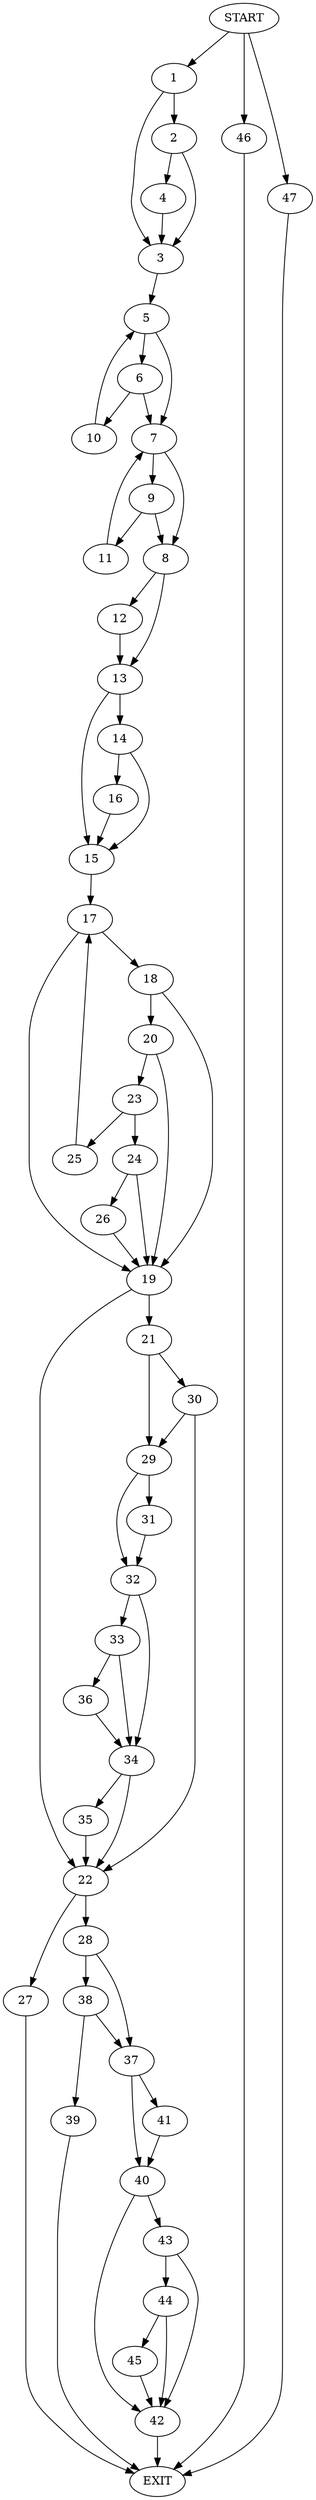 digraph {
0 [label="START"]
48 [label="EXIT"]
0 -> 1
1 -> 2
1 -> 3
2 -> 4
2 -> 3
3 -> 5
4 -> 3
5 -> 6
5 -> 7
7 -> 8
7 -> 9
6 -> 10
6 -> 7
10 -> 5
9 -> 8
9 -> 11
8 -> 12
8 -> 13
11 -> 7
12 -> 13
13 -> 14
13 -> 15
14 -> 15
14 -> 16
15 -> 17
16 -> 15
17 -> 18
17 -> 19
18 -> 20
18 -> 19
19 -> 21
19 -> 22
20 -> 23
20 -> 19
23 -> 24
23 -> 25
24 -> 26
24 -> 19
25 -> 17
26 -> 19
22 -> 27
22 -> 28
21 -> 29
21 -> 30
29 -> 31
29 -> 32
30 -> 29
30 -> 22
31 -> 32
32 -> 33
32 -> 34
34 -> 35
34 -> 22
33 -> 36
33 -> 34
36 -> 34
35 -> 22
28 -> 37
28 -> 38
27 -> 48
38 -> 37
38 -> 39
37 -> 40
37 -> 41
39 -> 48
40 -> 42
40 -> 43
41 -> 40
42 -> 48
43 -> 42
43 -> 44
44 -> 42
44 -> 45
45 -> 42
0 -> 46
46 -> 48
0 -> 47
47 -> 48
}
